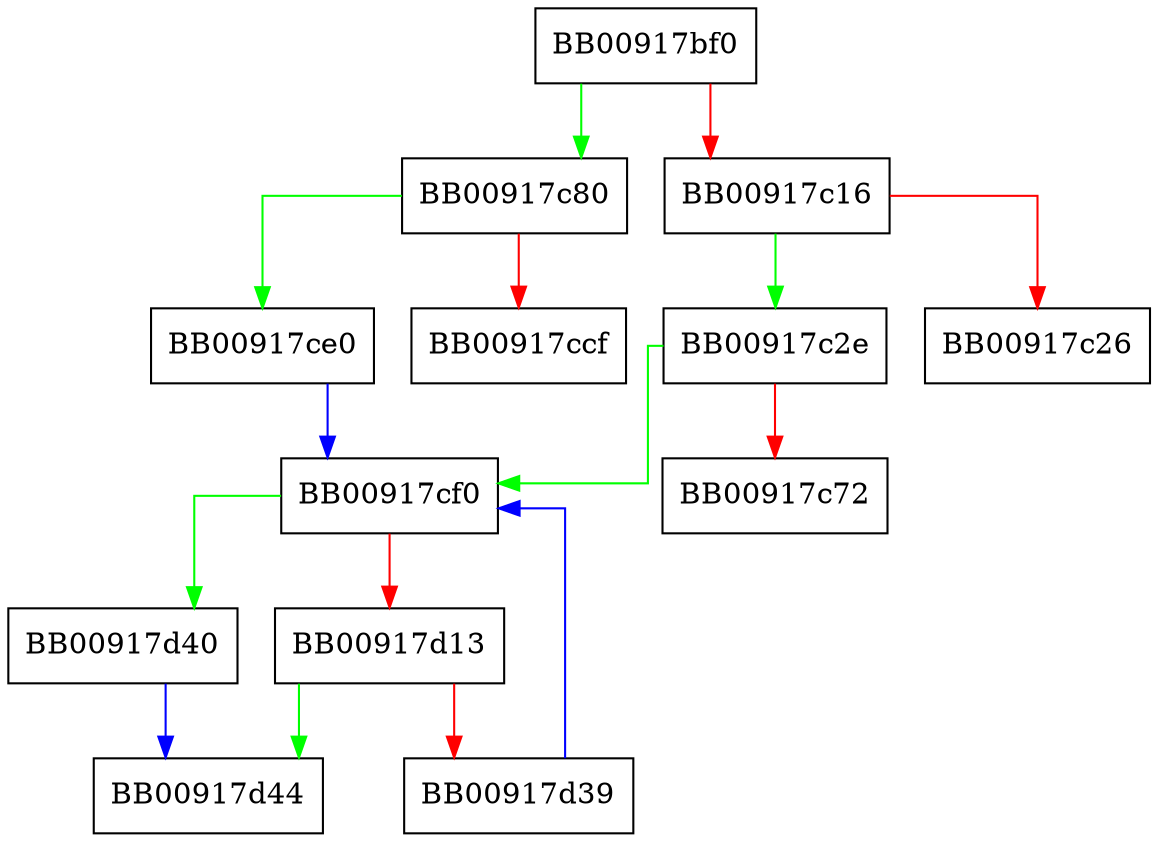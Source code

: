 digraph __wcslen_sse4_1 {
  node [shape="box"];
  graph [splines=ortho];
  BB00917bf0 -> BB00917c80 [color="green"];
  BB00917bf0 -> BB00917c16 [color="red"];
  BB00917c16 -> BB00917c2e [color="green"];
  BB00917c16 -> BB00917c26 [color="red"];
  BB00917c2e -> BB00917cf0 [color="green"];
  BB00917c2e -> BB00917c72 [color="red"];
  BB00917c80 -> BB00917ce0 [color="green"];
  BB00917c80 -> BB00917ccf [color="red"];
  BB00917ce0 -> BB00917cf0 [color="blue"];
  BB00917cf0 -> BB00917d40 [color="green"];
  BB00917cf0 -> BB00917d13 [color="red"];
  BB00917d13 -> BB00917d44 [color="green"];
  BB00917d13 -> BB00917d39 [color="red"];
  BB00917d39 -> BB00917cf0 [color="blue"];
  BB00917d40 -> BB00917d44 [color="blue"];
}